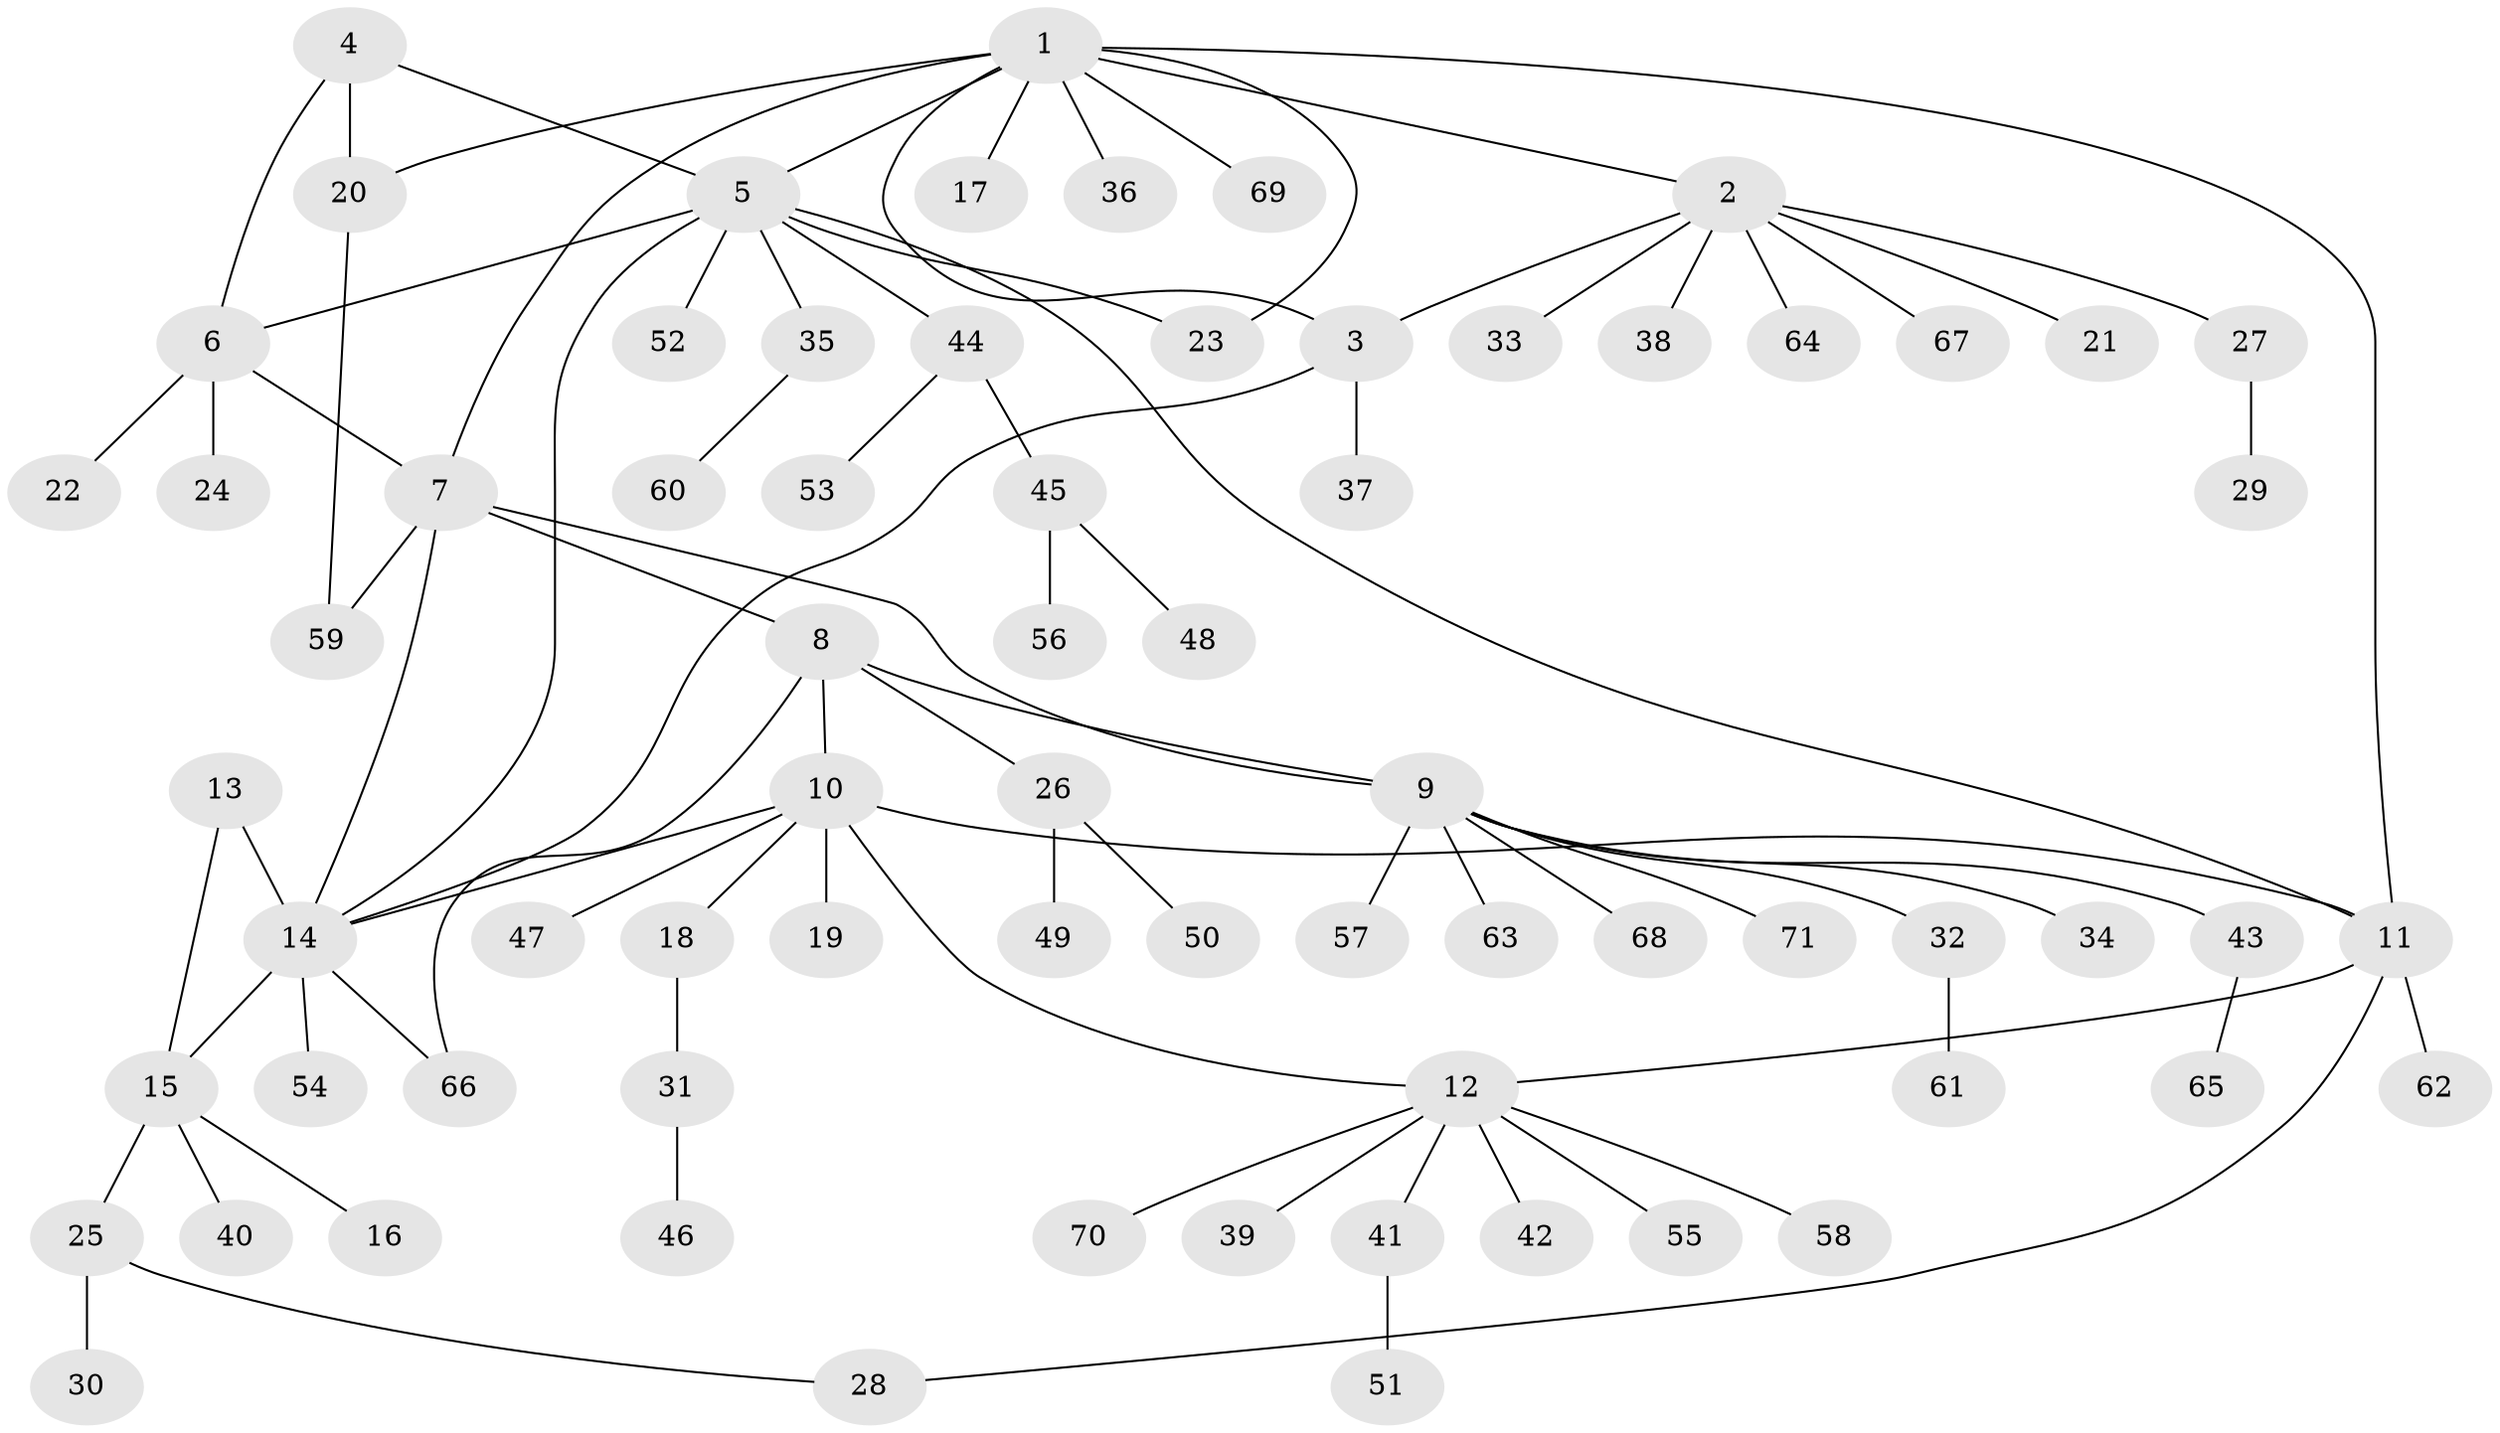 // Generated by graph-tools (version 1.1) at 2025/16/03/09/25 04:16:04]
// undirected, 71 vertices, 86 edges
graph export_dot {
graph [start="1"]
  node [color=gray90,style=filled];
  1;
  2;
  3;
  4;
  5;
  6;
  7;
  8;
  9;
  10;
  11;
  12;
  13;
  14;
  15;
  16;
  17;
  18;
  19;
  20;
  21;
  22;
  23;
  24;
  25;
  26;
  27;
  28;
  29;
  30;
  31;
  32;
  33;
  34;
  35;
  36;
  37;
  38;
  39;
  40;
  41;
  42;
  43;
  44;
  45;
  46;
  47;
  48;
  49;
  50;
  51;
  52;
  53;
  54;
  55;
  56;
  57;
  58;
  59;
  60;
  61;
  62;
  63;
  64;
  65;
  66;
  67;
  68;
  69;
  70;
  71;
  1 -- 2;
  1 -- 3;
  1 -- 5;
  1 -- 7;
  1 -- 11;
  1 -- 17;
  1 -- 20;
  1 -- 23;
  1 -- 36;
  1 -- 69;
  2 -- 3;
  2 -- 21;
  2 -- 27;
  2 -- 33;
  2 -- 38;
  2 -- 64;
  2 -- 67;
  3 -- 14;
  3 -- 37;
  4 -- 5;
  4 -- 6;
  4 -- 20;
  5 -- 6;
  5 -- 11;
  5 -- 14;
  5 -- 23;
  5 -- 35;
  5 -- 44;
  5 -- 52;
  6 -- 7;
  6 -- 22;
  6 -- 24;
  7 -- 8;
  7 -- 9;
  7 -- 14;
  7 -- 59;
  8 -- 9;
  8 -- 10;
  8 -- 26;
  8 -- 66;
  9 -- 32;
  9 -- 34;
  9 -- 43;
  9 -- 57;
  9 -- 63;
  9 -- 68;
  9 -- 71;
  10 -- 11;
  10 -- 12;
  10 -- 14;
  10 -- 18;
  10 -- 19;
  10 -- 47;
  11 -- 12;
  11 -- 28;
  11 -- 62;
  12 -- 39;
  12 -- 41;
  12 -- 42;
  12 -- 55;
  12 -- 58;
  12 -- 70;
  13 -- 14;
  13 -- 15;
  14 -- 15;
  14 -- 54;
  14 -- 66;
  15 -- 16;
  15 -- 25;
  15 -- 40;
  18 -- 31;
  20 -- 59;
  25 -- 28;
  25 -- 30;
  26 -- 49;
  26 -- 50;
  27 -- 29;
  31 -- 46;
  32 -- 61;
  35 -- 60;
  41 -- 51;
  43 -- 65;
  44 -- 45;
  44 -- 53;
  45 -- 48;
  45 -- 56;
}
